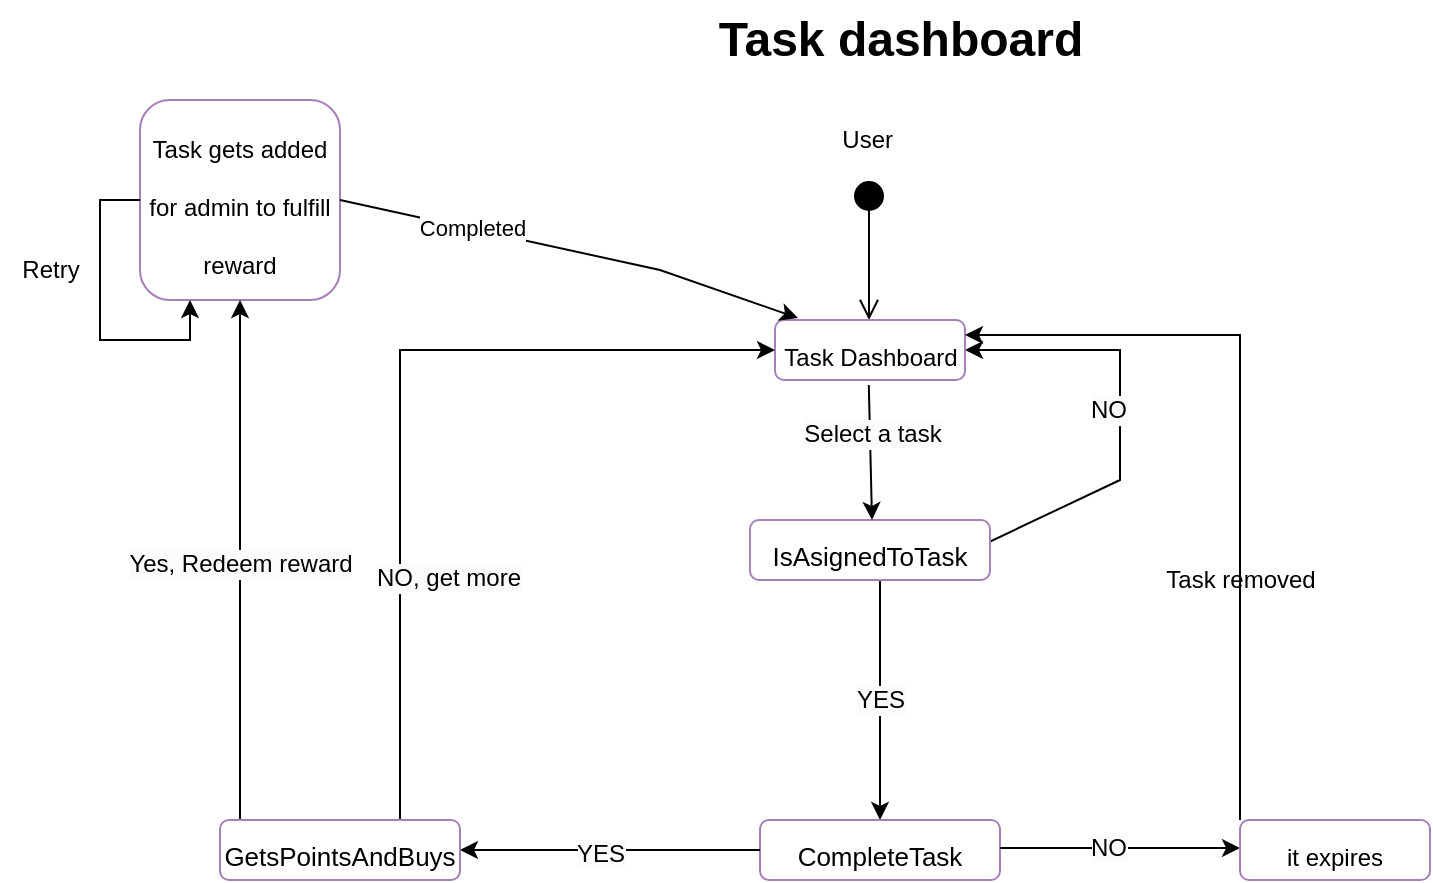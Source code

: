 <mxfile version="20.7.4" type="github">
  <diagram id="kgpKYQtTHZ0yAKxKKP6v" name="Page-1">
    <mxGraphModel dx="2140" dy="1649" grid="1" gridSize="10" guides="1" tooltips="1" connect="1" arrows="1" fold="1" page="1" pageScale="1" pageWidth="850" pageHeight="1100" math="0" shadow="0">
      <root>
        <mxCell id="0" />
        <mxCell id="1" parent="0" />
        <mxCell id="oMiwy8GMyvpBW_35Fccg-7" value="&lt;b&gt;Task dashboard&lt;/b&gt;" style="text;html=1;align=center;verticalAlign=middle;resizable=0;points=[];autosize=1;strokeColor=none;fillColor=none;fontSize=24;" parent="1" vertex="1">
          <mxGeometry x="305" y="-40" width="210" height="40" as="geometry" />
        </mxCell>
        <mxCell id="oMiwy8GMyvpBW_35Fccg-14" value="&lt;font style=&quot;font-size: 12px;&quot;&gt;Task gets added for admin to fulfill reward&lt;/font&gt;" style="rounded=1;whiteSpace=wrap;html=1;shadow=0;strokeColor=#A680B8;fontSize=24;fillColor=#FFFFFF;" parent="1" vertex="1">
          <mxGeometry x="30" y="10" width="100" height="100" as="geometry" />
        </mxCell>
        <mxCell id="oMiwy8GMyvpBW_35Fccg-22" value="" style="endArrow=classic;html=1;rounded=0;fontSize=12;" parent="1" edge="1">
          <mxGeometry x="-1" y="-70" width="50" height="50" relative="1" as="geometry">
            <mxPoint x="400" y="250" as="sourcePoint" />
            <mxPoint x="400" y="370" as="targetPoint" />
            <Array as="points">
              <mxPoint x="400" y="290" />
              <mxPoint x="400" y="320" />
              <mxPoint x="400" y="360" />
            </Array>
            <mxPoint x="65" y="-70" as="offset" />
          </mxGeometry>
        </mxCell>
        <mxCell id="oMiwy8GMyvpBW_35Fccg-55" value="" style="endArrow=classic;html=1;rounded=0;fontSize=12;entryX=1;entryY=0.5;entryDx=0;entryDy=0;" parent="1" target="qxkSkuOcV4pBAv_Qfa_u-8" edge="1">
          <mxGeometry x="-1" y="-82" width="50" height="50" relative="1" as="geometry">
            <mxPoint x="435.5" y="240" as="sourcePoint" />
            <mxPoint x="510" y="120" as="targetPoint" />
            <Array as="points">
              <mxPoint x="520" y="200" />
              <mxPoint x="520" y="135" />
            </Array>
            <mxPoint x="64" y="-79" as="offset" />
          </mxGeometry>
        </mxCell>
        <mxCell id="qxkSkuOcV4pBAv_Qfa_u-1" value="" style="html=1;verticalAlign=bottom;startArrow=circle;startFill=1;endArrow=open;startSize=6;endSize=8;rounded=0;fontSize=24;" parent="1" edge="1">
          <mxGeometry x="-1" y="45" width="80" relative="1" as="geometry">
            <mxPoint x="394.5" y="50" as="sourcePoint" />
            <mxPoint x="394.5" y="120" as="targetPoint" />
            <mxPoint x="-25" y="-40" as="offset" />
          </mxGeometry>
        </mxCell>
        <mxCell id="qxkSkuOcV4pBAv_Qfa_u-3" value="&lt;span style=&quot;background-color: rgb(251, 251, 251);&quot;&gt;YES&lt;/span&gt;" style="edgeLabel;html=1;align=center;verticalAlign=middle;resizable=0;points=[];fontSize=12;" parent="1" vertex="1" connectable="0">
          <mxGeometry x="400" y="310" as="geometry" />
        </mxCell>
        <mxCell id="qxkSkuOcV4pBAv_Qfa_u-6" value="&lt;font style=&quot;font-size: 13px;&quot;&gt;IsAsignedToTask&lt;/font&gt;" style="rounded=1;whiteSpace=wrap;html=1;shadow=0;strokeColor=#A680B8;fontSize=24;fillColor=#FFFFFF;" parent="1" vertex="1">
          <mxGeometry x="335" y="220" width="120" height="30" as="geometry" />
        </mxCell>
        <mxCell id="qxkSkuOcV4pBAv_Qfa_u-7" value="&lt;span style=&quot;background-color: rgb(251, 251, 251);&quot;&gt;NO&lt;/span&gt;" style="edgeLabel;html=1;align=center;verticalAlign=middle;resizable=0;points=[];fontSize=12;" parent="1" vertex="1" connectable="0">
          <mxGeometry x="515" y="170" as="geometry">
            <mxPoint x="-1" y="-5" as="offset" />
          </mxGeometry>
        </mxCell>
        <mxCell id="qxkSkuOcV4pBAv_Qfa_u-8" value="&lt;font style=&quot;font-size: 12px;&quot;&gt;Task Dashboard&lt;/font&gt;" style="rounded=1;whiteSpace=wrap;html=1;shadow=0;strokeColor=#A680B8;fontSize=24;fillColor=#FFFFFF;" parent="1" vertex="1">
          <mxGeometry x="347.5" y="120" width="95" height="30" as="geometry" />
        </mxCell>
        <mxCell id="qxkSkuOcV4pBAv_Qfa_u-24" value="" style="endArrow=classic;html=1;rounded=0;fontSize=12;exitX=0.5;exitY=1;exitDx=0;exitDy=0;" parent="1" edge="1">
          <mxGeometry width="50" height="50" relative="1" as="geometry">
            <mxPoint x="394.4" y="152.5" as="sourcePoint" />
            <mxPoint x="396" y="220" as="targetPoint" />
          </mxGeometry>
        </mxCell>
        <mxCell id="qxkSkuOcV4pBAv_Qfa_u-25" value="&lt;span style=&quot;background-color: rgb(251, 251, 251);&quot;&gt;Select a task&lt;/span&gt;" style="edgeLabel;html=1;align=center;verticalAlign=middle;resizable=0;points=[];fontSize=12;" parent="qxkSkuOcV4pBAv_Qfa_u-24" vertex="1" connectable="0">
          <mxGeometry x="-0.28" y="1" relative="1" as="geometry">
            <mxPoint as="offset" />
          </mxGeometry>
        </mxCell>
        <mxCell id="qxkSkuOcV4pBAv_Qfa_u-28" value="&lt;font style=&quot;font-size: 13px;&quot;&gt;CompleteTask&lt;/font&gt;" style="rounded=1;whiteSpace=wrap;html=1;shadow=0;strokeColor=#A680B8;fontSize=24;fillColor=#FFFFFF;" parent="1" vertex="1">
          <mxGeometry x="340" y="370" width="120" height="30" as="geometry" />
        </mxCell>
        <mxCell id="qxkSkuOcV4pBAv_Qfa_u-29" value="" style="endArrow=classic;html=1;rounded=0;fontSize=12;exitX=0;exitY=0.5;exitDx=0;exitDy=0;entryX=1;entryY=0.5;entryDx=0;entryDy=0;" parent="1" source="qxkSkuOcV4pBAv_Qfa_u-28" target="qxkSkuOcV4pBAv_Qfa_u-37" edge="1">
          <mxGeometry x="-0.567" y="-90" width="50" height="50" relative="1" as="geometry">
            <mxPoint x="270" y="317.5" as="sourcePoint" />
            <mxPoint x="271.2" y="452.5" as="targetPoint" />
            <mxPoint as="offset" />
          </mxGeometry>
        </mxCell>
        <mxCell id="qxkSkuOcV4pBAv_Qfa_u-31" value="" style="endArrow=classic;html=1;rounded=0;fontSize=12;exitX=0.5;exitY=1;exitDx=0;exitDy=0;" parent="1" edge="1">
          <mxGeometry width="50" height="50" relative="1" as="geometry">
            <mxPoint x="460" y="384" as="sourcePoint" />
            <mxPoint x="580" y="384" as="targetPoint" />
          </mxGeometry>
        </mxCell>
        <mxCell id="qxkSkuOcV4pBAv_Qfa_u-33" value="&lt;span style=&quot;background-color: rgb(251, 251, 251);&quot;&gt;NO&lt;/span&gt;" style="edgeLabel;html=1;align=center;verticalAlign=middle;resizable=0;points=[];fontSize=12;" parent="1" vertex="1" connectable="0">
          <mxGeometry x="550" y="385" as="geometry">
            <mxPoint x="-36" y="-1" as="offset" />
          </mxGeometry>
        </mxCell>
        <mxCell id="1t6V5dMvxvkus7E8kn1w-2" style="edgeStyle=orthogonalEdgeStyle;rounded=0;orthogonalLoop=1;jettySize=auto;html=1;entryX=1;entryY=0.25;entryDx=0;entryDy=0;" parent="1" source="qxkSkuOcV4pBAv_Qfa_u-34" target="qxkSkuOcV4pBAv_Qfa_u-8" edge="1">
          <mxGeometry relative="1" as="geometry">
            <Array as="points">
              <mxPoint x="580" y="128" />
            </Array>
          </mxGeometry>
        </mxCell>
        <mxCell id="qxkSkuOcV4pBAv_Qfa_u-34" value="&lt;font style=&quot;font-size: 12px;&quot;&gt;it expires&lt;/font&gt;" style="rounded=1;whiteSpace=wrap;html=1;shadow=0;strokeColor=#A680B8;fontSize=24;fillColor=#FFFFFF;" parent="1" vertex="1">
          <mxGeometry x="580" y="370" width="95" height="30" as="geometry" />
        </mxCell>
        <mxCell id="qxkSkuOcV4pBAv_Qfa_u-36" value="&lt;span style=&quot;background-color: rgb(251, 251, 251);&quot;&gt;YES&lt;/span&gt;" style="edgeLabel;html=1;align=center;verticalAlign=middle;resizable=0;points=[];fontSize=12;" parent="1" vertex="1" connectable="0">
          <mxGeometry x="190" y="380" as="geometry">
            <mxPoint x="70" y="7" as="offset" />
          </mxGeometry>
        </mxCell>
        <mxCell id="qxkSkuOcV4pBAv_Qfa_u-38" style="edgeStyle=orthogonalEdgeStyle;rounded=0;orthogonalLoop=1;jettySize=auto;html=1;exitX=0.25;exitY=0;exitDx=0;exitDy=0;fontSize=13;entryX=0.5;entryY=1;entryDx=0;entryDy=0;" parent="1" source="qxkSkuOcV4pBAv_Qfa_u-37" target="oMiwy8GMyvpBW_35Fccg-14" edge="1">
          <mxGeometry relative="1" as="geometry">
            <mxPoint x="100" y="230" as="targetPoint" />
            <Array as="points">
              <mxPoint x="80" y="370" />
            </Array>
          </mxGeometry>
        </mxCell>
        <mxCell id="qxkSkuOcV4pBAv_Qfa_u-39" style="edgeStyle=orthogonalEdgeStyle;rounded=0;orthogonalLoop=1;jettySize=auto;html=1;exitX=0.75;exitY=0;exitDx=0;exitDy=0;fontSize=13;entryX=0;entryY=0.5;entryDx=0;entryDy=0;" parent="1" source="qxkSkuOcV4pBAv_Qfa_u-37" target="qxkSkuOcV4pBAv_Qfa_u-8" edge="1">
          <mxGeometry relative="1" as="geometry">
            <mxPoint x="290" y="130" as="targetPoint" />
            <Array as="points">
              <mxPoint x="160" y="135" />
            </Array>
          </mxGeometry>
        </mxCell>
        <mxCell id="qxkSkuOcV4pBAv_Qfa_u-37" value="&lt;font style=&quot;font-size: 13px;&quot;&gt;GetsPointsAndBuys&lt;/font&gt;" style="rounded=1;whiteSpace=wrap;html=1;shadow=0;strokeColor=#A680B8;fontSize=24;fillColor=#FFFFFF;" parent="1" vertex="1">
          <mxGeometry x="70" y="370" width="120" height="30" as="geometry" />
        </mxCell>
        <mxCell id="qxkSkuOcV4pBAv_Qfa_u-40" value="&lt;span style=&quot;background-color: rgb(251, 251, 251);&quot;&gt;NO, get more&lt;/span&gt;" style="edgeLabel;html=1;align=center;verticalAlign=middle;resizable=0;points=[];fontSize=12;" parent="1" vertex="1" connectable="0">
          <mxGeometry x="220" y="250" as="geometry">
            <mxPoint x="-36" y="-1" as="offset" />
          </mxGeometry>
        </mxCell>
        <mxCell id="qxkSkuOcV4pBAv_Qfa_u-41" value="" style="endArrow=classic;html=1;rounded=0;fontSize=12;exitX=1;exitY=0.5;exitDx=0;exitDy=0;entryX=0.121;entryY=-0.033;entryDx=0;entryDy=0;entryPerimeter=0;" parent="1" source="oMiwy8GMyvpBW_35Fccg-14" target="qxkSkuOcV4pBAv_Qfa_u-8" edge="1">
          <mxGeometry width="50" height="50" relative="1" as="geometry">
            <mxPoint x="180" y="100" as="sourcePoint" />
            <mxPoint x="360" y="90" as="targetPoint" />
            <Array as="points">
              <mxPoint x="290" y="95" />
            </Array>
          </mxGeometry>
        </mxCell>
        <mxCell id="1t6V5dMvxvkus7E8kn1w-4" value="Completed" style="edgeLabel;html=1;align=center;verticalAlign=middle;resizable=0;points=[];" parent="qxkSkuOcV4pBAv_Qfa_u-41" vertex="1" connectable="0">
          <mxGeometry x="-0.431" y="1" relative="1" as="geometry">
            <mxPoint as="offset" />
          </mxGeometry>
        </mxCell>
        <mxCell id="qxkSkuOcV4pBAv_Qfa_u-42" value="&lt;span style=&quot;background-color: rgb(251, 251, 251);&quot;&gt;Yes, Redeem reward&lt;/span&gt;" style="edgeLabel;html=1;align=center;verticalAlign=middle;resizable=0;points=[];fontSize=12;" parent="1" vertex="1" connectable="0">
          <mxGeometry x="10" y="235" as="geometry">
            <mxPoint x="70" y="7" as="offset" />
          </mxGeometry>
        </mxCell>
        <mxCell id="1t6V5dMvxvkus7E8kn1w-1" value="User&amp;nbsp;" style="text;html=1;align=center;verticalAlign=middle;resizable=0;points=[];autosize=1;strokeColor=none;fillColor=none;" parent="1" vertex="1">
          <mxGeometry x="370" y="15" width="50" height="30" as="geometry" />
        </mxCell>
        <mxCell id="1t6V5dMvxvkus7E8kn1w-3" value="Task removed" style="text;html=1;align=center;verticalAlign=middle;resizable=0;points=[];autosize=1;strokeColor=none;fillColor=none;" parent="1" vertex="1">
          <mxGeometry x="530" y="235" width="100" height="30" as="geometry" />
        </mxCell>
        <mxCell id="1t6V5dMvxvkus7E8kn1w-5" style="edgeStyle=orthogonalEdgeStyle;rounded=0;orthogonalLoop=1;jettySize=auto;html=1;exitX=0;exitY=0.5;exitDx=0;exitDy=0;entryX=0.25;entryY=1;entryDx=0;entryDy=0;" parent="1" source="oMiwy8GMyvpBW_35Fccg-14" target="oMiwy8GMyvpBW_35Fccg-14" edge="1">
          <mxGeometry relative="1" as="geometry" />
        </mxCell>
        <mxCell id="1t6V5dMvxvkus7E8kn1w-6" value="Retry" style="text;html=1;align=center;verticalAlign=middle;resizable=0;points=[];autosize=1;strokeColor=none;fillColor=none;" parent="1" vertex="1">
          <mxGeometry x="-40" y="80" width="50" height="30" as="geometry" />
        </mxCell>
      </root>
    </mxGraphModel>
  </diagram>
</mxfile>
